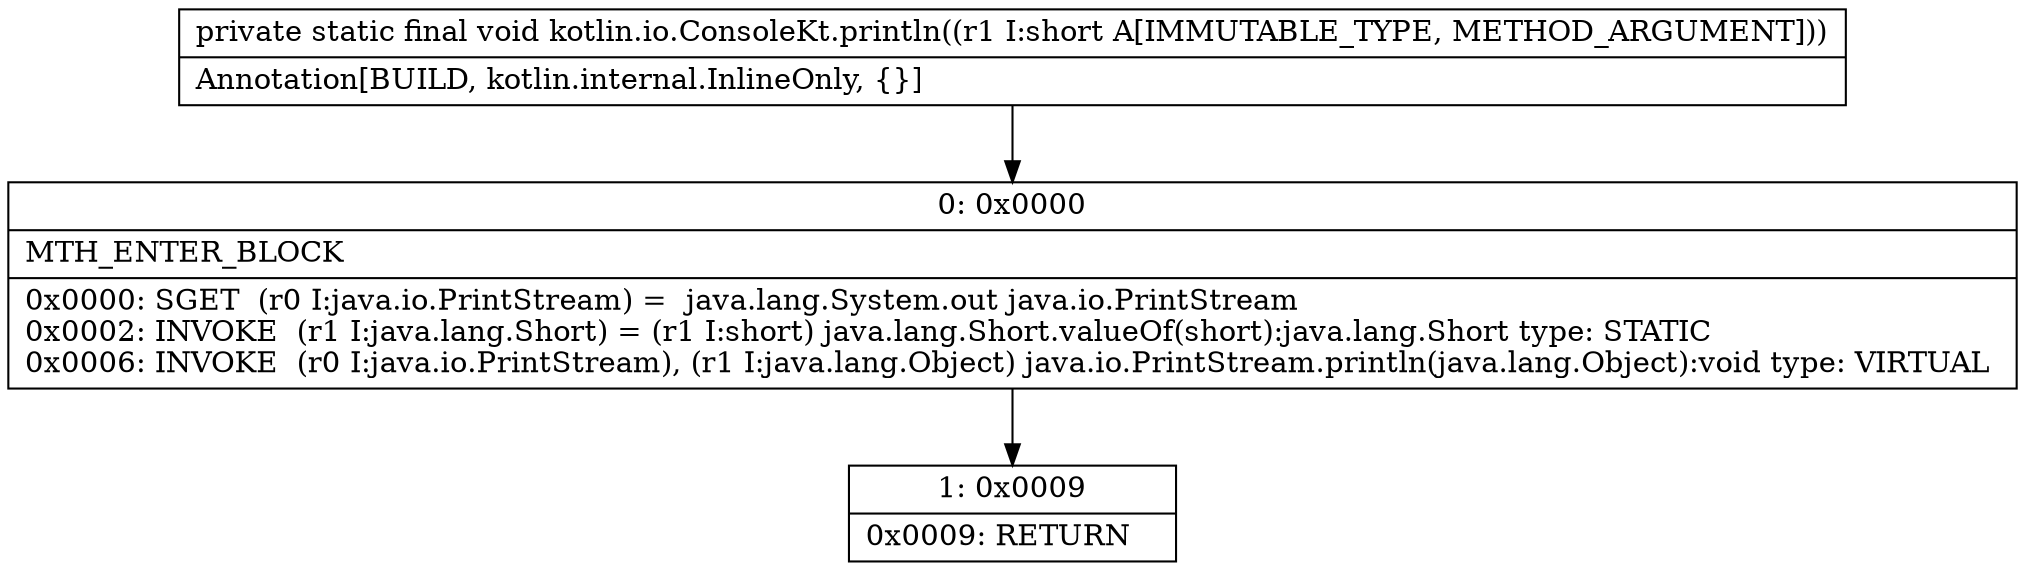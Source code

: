 digraph "CFG forkotlin.io.ConsoleKt.println(S)V" {
Node_0 [shape=record,label="{0\:\ 0x0000|MTH_ENTER_BLOCK\l|0x0000: SGET  (r0 I:java.io.PrintStream) =  java.lang.System.out java.io.PrintStream \l0x0002: INVOKE  (r1 I:java.lang.Short) = (r1 I:short) java.lang.Short.valueOf(short):java.lang.Short type: STATIC \l0x0006: INVOKE  (r0 I:java.io.PrintStream), (r1 I:java.lang.Object) java.io.PrintStream.println(java.lang.Object):void type: VIRTUAL \l}"];
Node_1 [shape=record,label="{1\:\ 0x0009|0x0009: RETURN   \l}"];
MethodNode[shape=record,label="{private static final void kotlin.io.ConsoleKt.println((r1 I:short A[IMMUTABLE_TYPE, METHOD_ARGUMENT]))  | Annotation[BUILD, kotlin.internal.InlineOnly, \{\}]\l}"];
MethodNode -> Node_0;
Node_0 -> Node_1;
}

